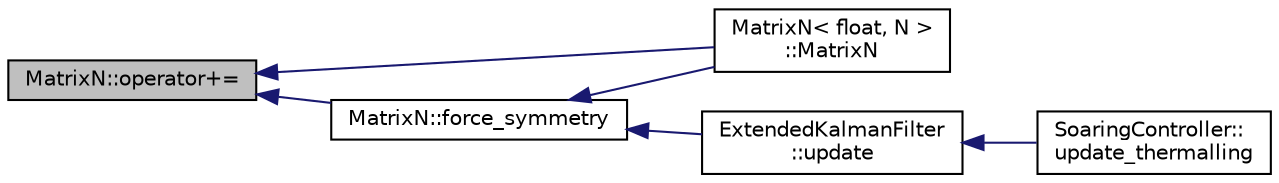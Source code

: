 digraph "MatrixN::operator+="
{
 // INTERACTIVE_SVG=YES
  edge [fontname="Helvetica",fontsize="10",labelfontname="Helvetica",labelfontsize="10"];
  node [fontname="Helvetica",fontsize="10",shape=record];
  rankdir="LR";
  Node1 [label="MatrixN::operator+=",height=0.2,width=0.4,color="black", fillcolor="grey75", style="filled", fontcolor="black"];
  Node1 -> Node2 [dir="back",color="midnightblue",fontsize="10",style="solid",fontname="Helvetica"];
  Node2 [label="MatrixN::force_symmetry",height=0.2,width=0.4,color="black", fillcolor="white", style="filled",URL="$classMatrixN.html#a95c8322ce69cff223a3f0fdd9db91420"];
  Node2 -> Node3 [dir="back",color="midnightblue",fontsize="10",style="solid",fontname="Helvetica"];
  Node3 [label="MatrixN\< float, N \>\l::MatrixN",height=0.2,width=0.4,color="black", fillcolor="white", style="filled",URL="$classMatrixN.html#ab0166d0a3b3df93f961a4e33e92900d5"];
  Node2 -> Node4 [dir="back",color="midnightblue",fontsize="10",style="solid",fontname="Helvetica"];
  Node4 [label="ExtendedKalmanFilter\l::update",height=0.2,width=0.4,color="black", fillcolor="white", style="filled",URL="$classExtendedKalmanFilter.html#ab0003f9e188a84f1d97e7a0aed8ae7a9"];
  Node4 -> Node5 [dir="back",color="midnightblue",fontsize="10",style="solid",fontname="Helvetica"];
  Node5 [label="SoaringController::\lupdate_thermalling",height=0.2,width=0.4,color="black", fillcolor="white", style="filled",URL="$classSoaringController.html#abfbc693fd6c93da20fb098aedf6fd596"];
  Node1 -> Node3 [dir="back",color="midnightblue",fontsize="10",style="solid",fontname="Helvetica"];
}
